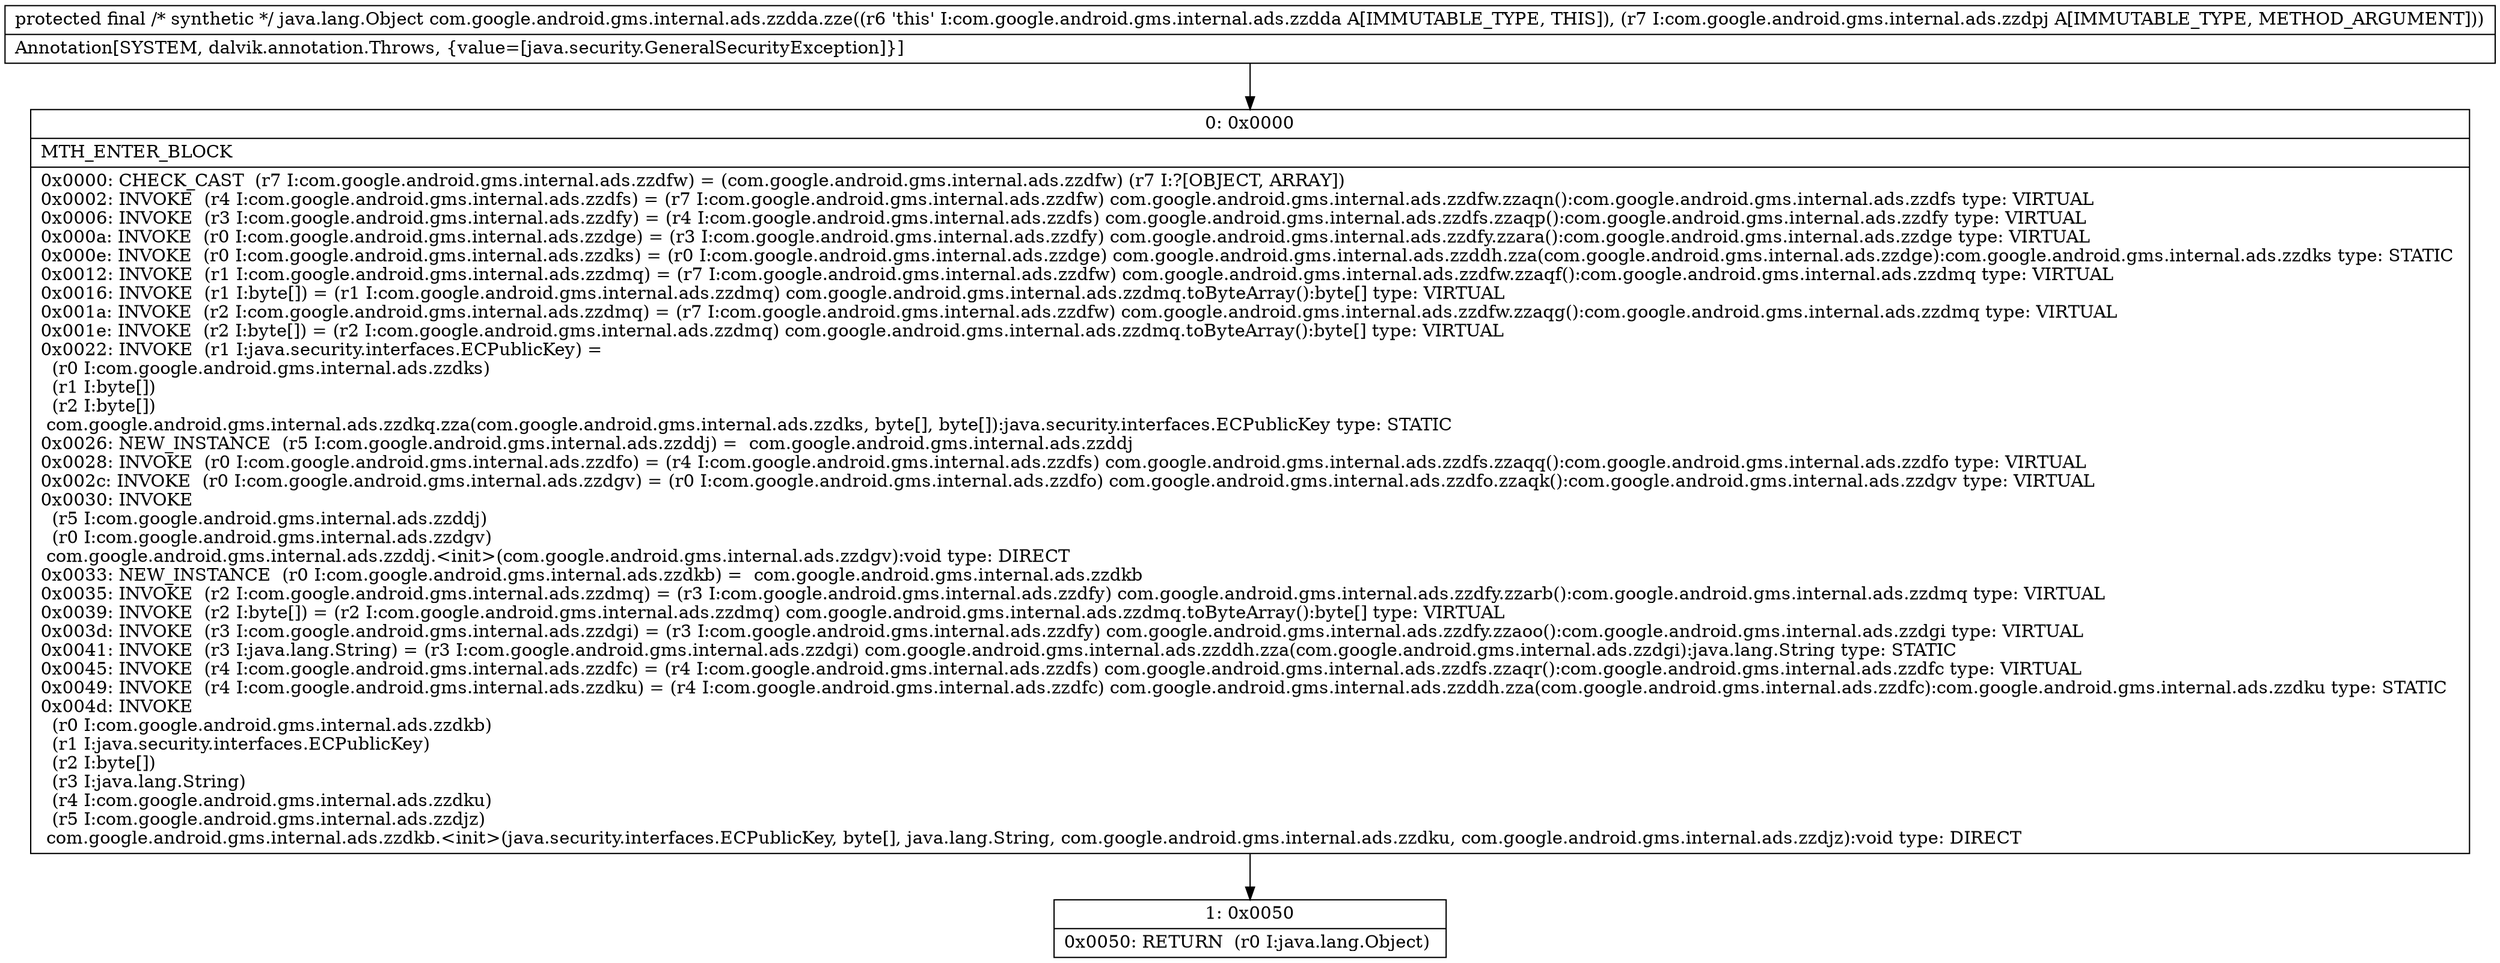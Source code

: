 digraph "CFG forcom.google.android.gms.internal.ads.zzdda.zze(Lcom\/google\/android\/gms\/internal\/ads\/zzdpj;)Ljava\/lang\/Object;" {
Node_0 [shape=record,label="{0\:\ 0x0000|MTH_ENTER_BLOCK\l|0x0000: CHECK_CAST  (r7 I:com.google.android.gms.internal.ads.zzdfw) = (com.google.android.gms.internal.ads.zzdfw) (r7 I:?[OBJECT, ARRAY]) \l0x0002: INVOKE  (r4 I:com.google.android.gms.internal.ads.zzdfs) = (r7 I:com.google.android.gms.internal.ads.zzdfw) com.google.android.gms.internal.ads.zzdfw.zzaqn():com.google.android.gms.internal.ads.zzdfs type: VIRTUAL \l0x0006: INVOKE  (r3 I:com.google.android.gms.internal.ads.zzdfy) = (r4 I:com.google.android.gms.internal.ads.zzdfs) com.google.android.gms.internal.ads.zzdfs.zzaqp():com.google.android.gms.internal.ads.zzdfy type: VIRTUAL \l0x000a: INVOKE  (r0 I:com.google.android.gms.internal.ads.zzdge) = (r3 I:com.google.android.gms.internal.ads.zzdfy) com.google.android.gms.internal.ads.zzdfy.zzara():com.google.android.gms.internal.ads.zzdge type: VIRTUAL \l0x000e: INVOKE  (r0 I:com.google.android.gms.internal.ads.zzdks) = (r0 I:com.google.android.gms.internal.ads.zzdge) com.google.android.gms.internal.ads.zzddh.zza(com.google.android.gms.internal.ads.zzdge):com.google.android.gms.internal.ads.zzdks type: STATIC \l0x0012: INVOKE  (r1 I:com.google.android.gms.internal.ads.zzdmq) = (r7 I:com.google.android.gms.internal.ads.zzdfw) com.google.android.gms.internal.ads.zzdfw.zzaqf():com.google.android.gms.internal.ads.zzdmq type: VIRTUAL \l0x0016: INVOKE  (r1 I:byte[]) = (r1 I:com.google.android.gms.internal.ads.zzdmq) com.google.android.gms.internal.ads.zzdmq.toByteArray():byte[] type: VIRTUAL \l0x001a: INVOKE  (r2 I:com.google.android.gms.internal.ads.zzdmq) = (r7 I:com.google.android.gms.internal.ads.zzdfw) com.google.android.gms.internal.ads.zzdfw.zzaqg():com.google.android.gms.internal.ads.zzdmq type: VIRTUAL \l0x001e: INVOKE  (r2 I:byte[]) = (r2 I:com.google.android.gms.internal.ads.zzdmq) com.google.android.gms.internal.ads.zzdmq.toByteArray():byte[] type: VIRTUAL \l0x0022: INVOKE  (r1 I:java.security.interfaces.ECPublicKey) = \l  (r0 I:com.google.android.gms.internal.ads.zzdks)\l  (r1 I:byte[])\l  (r2 I:byte[])\l com.google.android.gms.internal.ads.zzdkq.zza(com.google.android.gms.internal.ads.zzdks, byte[], byte[]):java.security.interfaces.ECPublicKey type: STATIC \l0x0026: NEW_INSTANCE  (r5 I:com.google.android.gms.internal.ads.zzddj) =  com.google.android.gms.internal.ads.zzddj \l0x0028: INVOKE  (r0 I:com.google.android.gms.internal.ads.zzdfo) = (r4 I:com.google.android.gms.internal.ads.zzdfs) com.google.android.gms.internal.ads.zzdfs.zzaqq():com.google.android.gms.internal.ads.zzdfo type: VIRTUAL \l0x002c: INVOKE  (r0 I:com.google.android.gms.internal.ads.zzdgv) = (r0 I:com.google.android.gms.internal.ads.zzdfo) com.google.android.gms.internal.ads.zzdfo.zzaqk():com.google.android.gms.internal.ads.zzdgv type: VIRTUAL \l0x0030: INVOKE  \l  (r5 I:com.google.android.gms.internal.ads.zzddj)\l  (r0 I:com.google.android.gms.internal.ads.zzdgv)\l com.google.android.gms.internal.ads.zzddj.\<init\>(com.google.android.gms.internal.ads.zzdgv):void type: DIRECT \l0x0033: NEW_INSTANCE  (r0 I:com.google.android.gms.internal.ads.zzdkb) =  com.google.android.gms.internal.ads.zzdkb \l0x0035: INVOKE  (r2 I:com.google.android.gms.internal.ads.zzdmq) = (r3 I:com.google.android.gms.internal.ads.zzdfy) com.google.android.gms.internal.ads.zzdfy.zzarb():com.google.android.gms.internal.ads.zzdmq type: VIRTUAL \l0x0039: INVOKE  (r2 I:byte[]) = (r2 I:com.google.android.gms.internal.ads.zzdmq) com.google.android.gms.internal.ads.zzdmq.toByteArray():byte[] type: VIRTUAL \l0x003d: INVOKE  (r3 I:com.google.android.gms.internal.ads.zzdgi) = (r3 I:com.google.android.gms.internal.ads.zzdfy) com.google.android.gms.internal.ads.zzdfy.zzaoo():com.google.android.gms.internal.ads.zzdgi type: VIRTUAL \l0x0041: INVOKE  (r3 I:java.lang.String) = (r3 I:com.google.android.gms.internal.ads.zzdgi) com.google.android.gms.internal.ads.zzddh.zza(com.google.android.gms.internal.ads.zzdgi):java.lang.String type: STATIC \l0x0045: INVOKE  (r4 I:com.google.android.gms.internal.ads.zzdfc) = (r4 I:com.google.android.gms.internal.ads.zzdfs) com.google.android.gms.internal.ads.zzdfs.zzaqr():com.google.android.gms.internal.ads.zzdfc type: VIRTUAL \l0x0049: INVOKE  (r4 I:com.google.android.gms.internal.ads.zzdku) = (r4 I:com.google.android.gms.internal.ads.zzdfc) com.google.android.gms.internal.ads.zzddh.zza(com.google.android.gms.internal.ads.zzdfc):com.google.android.gms.internal.ads.zzdku type: STATIC \l0x004d: INVOKE  \l  (r0 I:com.google.android.gms.internal.ads.zzdkb)\l  (r1 I:java.security.interfaces.ECPublicKey)\l  (r2 I:byte[])\l  (r3 I:java.lang.String)\l  (r4 I:com.google.android.gms.internal.ads.zzdku)\l  (r5 I:com.google.android.gms.internal.ads.zzdjz)\l com.google.android.gms.internal.ads.zzdkb.\<init\>(java.security.interfaces.ECPublicKey, byte[], java.lang.String, com.google.android.gms.internal.ads.zzdku, com.google.android.gms.internal.ads.zzdjz):void type: DIRECT \l}"];
Node_1 [shape=record,label="{1\:\ 0x0050|0x0050: RETURN  (r0 I:java.lang.Object) \l}"];
MethodNode[shape=record,label="{protected final \/* synthetic *\/ java.lang.Object com.google.android.gms.internal.ads.zzdda.zze((r6 'this' I:com.google.android.gms.internal.ads.zzdda A[IMMUTABLE_TYPE, THIS]), (r7 I:com.google.android.gms.internal.ads.zzdpj A[IMMUTABLE_TYPE, METHOD_ARGUMENT]))  | Annotation[SYSTEM, dalvik.annotation.Throws, \{value=[java.security.GeneralSecurityException]\}]\l}"];
MethodNode -> Node_0;
Node_0 -> Node_1;
}


